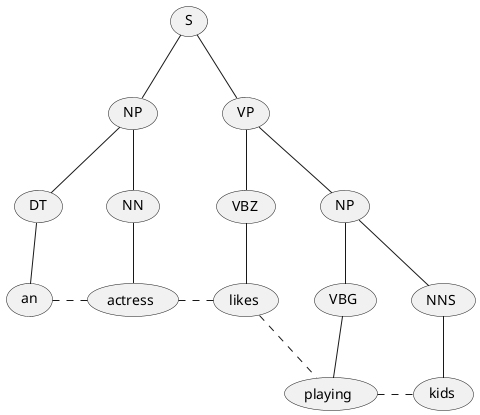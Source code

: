 @startuml
(NP) as (NP1)
(NP) as (NP2)

(S) -- (NP1)
    (NP1) -- (DT)
        (DT) -- (an)
    (NP1) -- (NN)
        (NN) -- (actress)
(S) -- (VP)
    (VP) -- (VBZ)
        (VBZ) -- (likes)
    (VP) -- (NP2)
        (NP2) -- (VBG)
            (VBG) -- (playing)
        (NP2) -- (NNS)
            (NNS) -- (kids)

(an) . (actress)
(actress) . (likes)
(likes) . (playing)
(playing) . (kids)

@enduml
